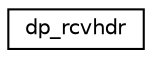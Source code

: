 digraph "Graphical Class Hierarchy"
{
 // LATEX_PDF_SIZE
  edge [fontname="Helvetica",fontsize="10",labelfontname="Helvetica",labelfontsize="10"];
  node [fontname="Helvetica",fontsize="10",shape=record];
  rankdir="LR";
  Node0 [label="dp_rcvhdr",height=0.2,width=0.4,color="black", fillcolor="white", style="filled",URL="$structdp__rcvhdr.html",tooltip=" "];
}
